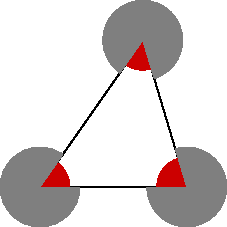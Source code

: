 size(4cm,0);

pair A=0, B=(1,0), C=(.7,1);

void fillangle(picture pic=currentpicture,
	       pair O=0, pair A, pair B,
	       real radius=10,
	       pen p=grey)
{
  picture tpic;
  int n=sgn(radius);
  real a1=degrees(shift(-O)*A,false);
  real a2=degrees(shift(-O)*B,false);
  fill(tpic,(0,0)--arc((0,0), -radius, max(a1,a2), min(a1,a2),true)--cycle, p=p);
  add(pic,tpic,O);
}

draw(A--B--C--cycle);

real r1=15, r2=20;
fillangle(A,B,C,r1,.8red);
fillangle(A,B,C,-r2);
fillangle(B,A,C,r1,.8red);
fillangle(B,A,C,-r2);
fillangle(C,B,A,r1,.8red);
fillangle(C,B,A,-r2);

